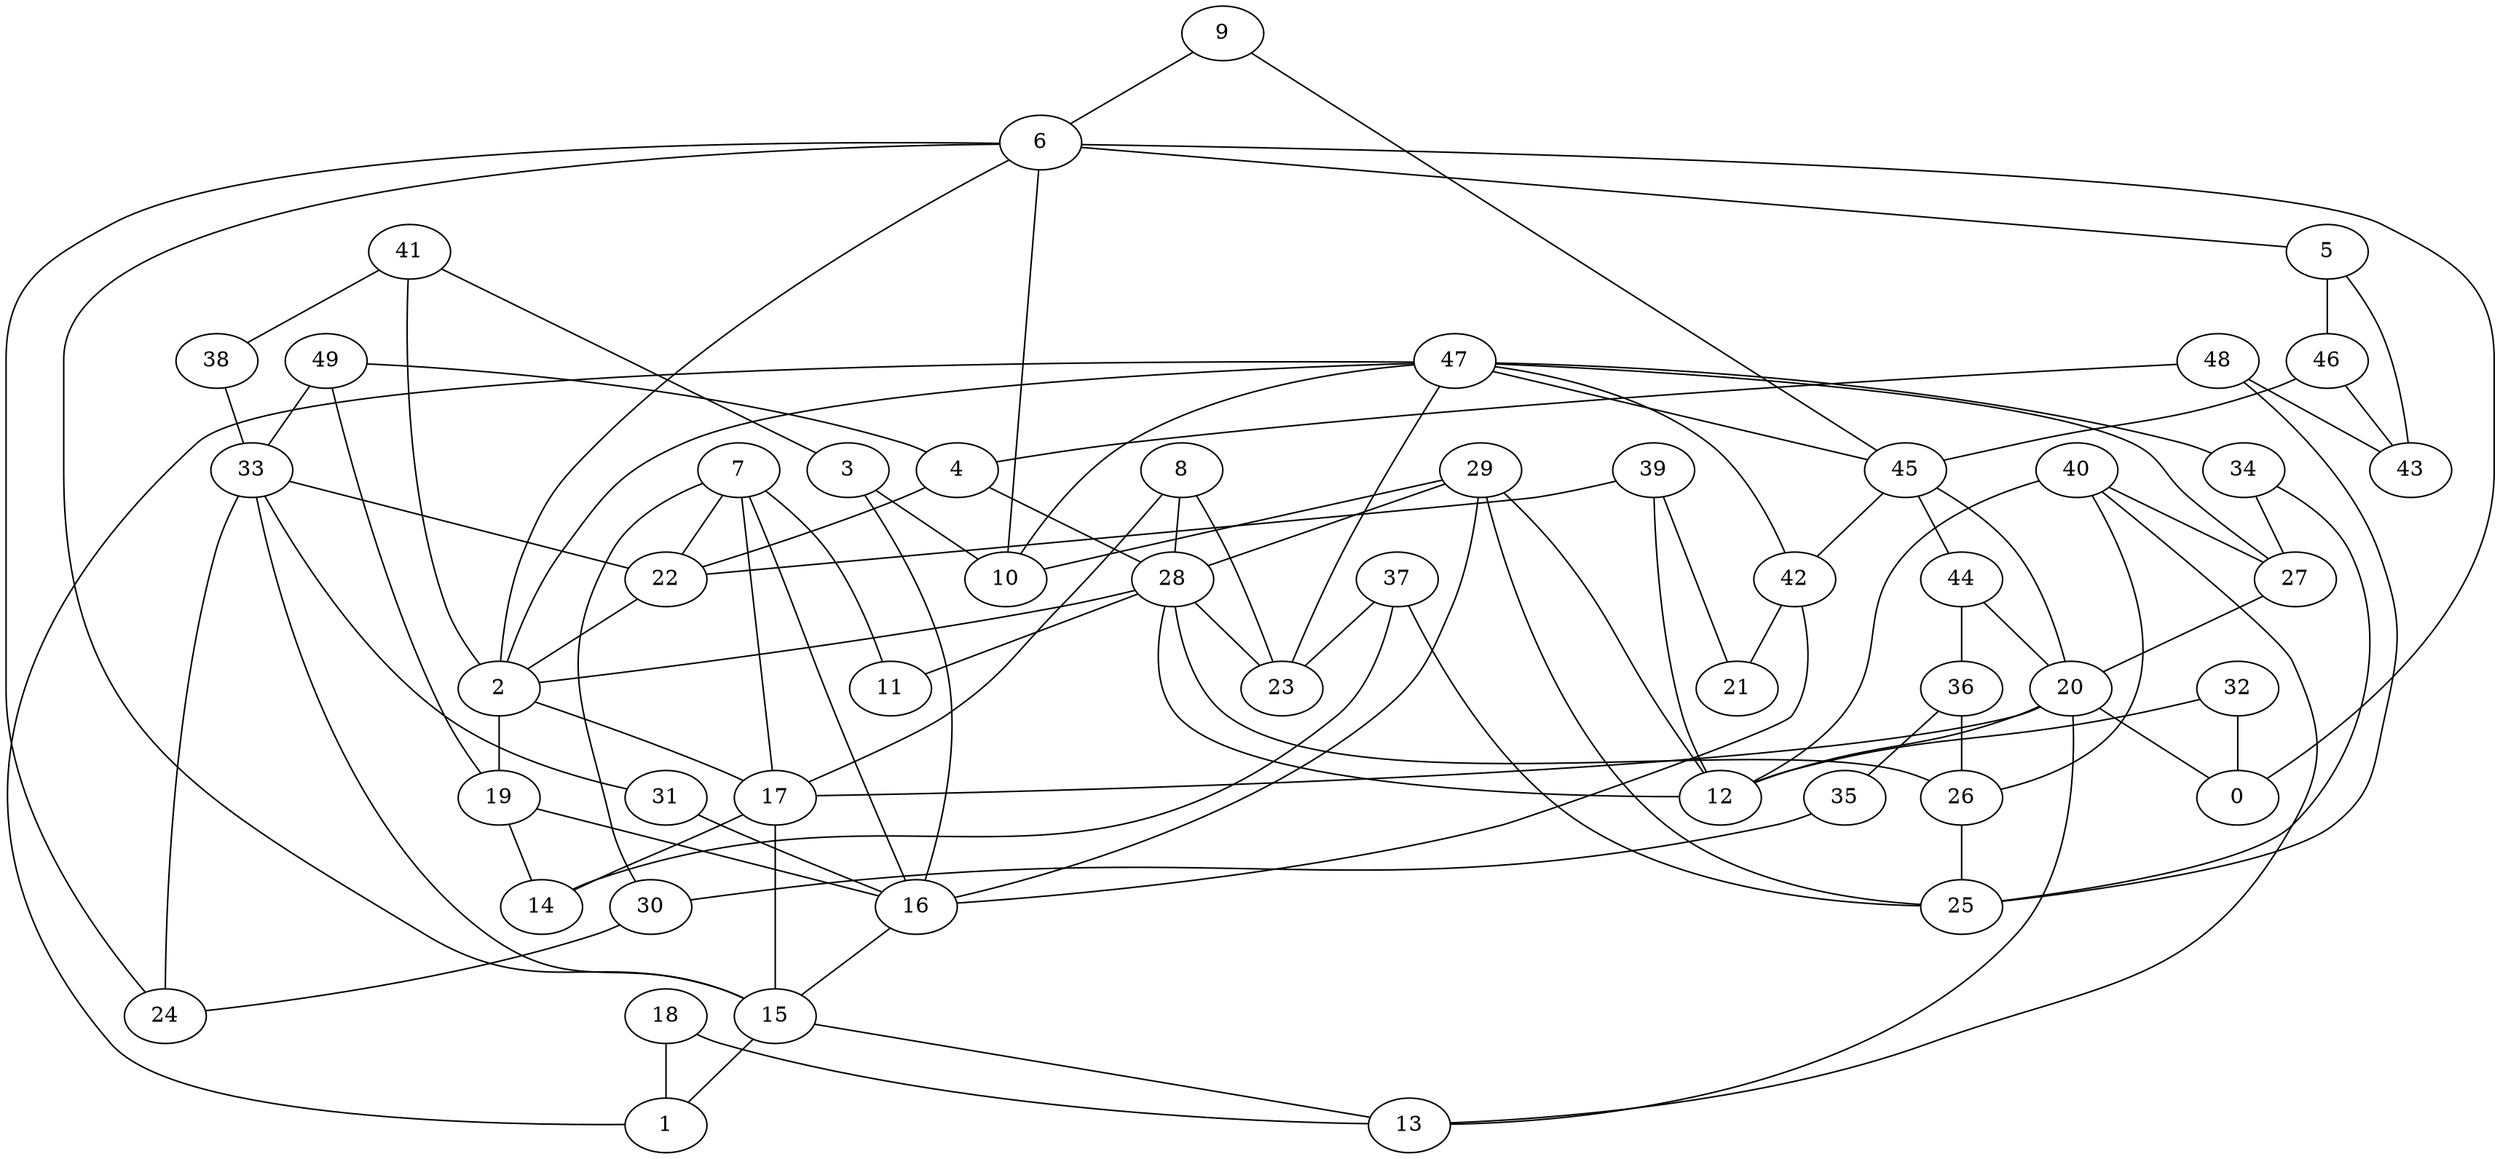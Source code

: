 digraph GG_graph {

subgraph G_graph {
edge [color = black]
"31" -> "16" [dir = none]
"22" -> "2" [dir = none]
"39" -> "21" [dir = none]
"39" -> "12" [dir = none]
"39" -> "22" [dir = none]
"2" -> "19" [dir = none]
"2" -> "17" [dir = none]
"8" -> "23" [dir = none]
"8" -> "17" [dir = none]
"8" -> "28" [dir = none]
"15" -> "13" [dir = none]
"15" -> "1" [dir = none]
"32" -> "0" [dir = none]
"32" -> "12" [dir = none]
"26" -> "25" [dir = none]
"7" -> "16" [dir = none]
"7" -> "30" [dir = none]
"7" -> "22" [dir = none]
"7" -> "11" [dir = none]
"7" -> "17" [dir = none]
"40" -> "27" [dir = none]
"40" -> "12" [dir = none]
"40" -> "26" [dir = none]
"40" -> "13" [dir = none]
"17" -> "15" [dir = none]
"17" -> "14" [dir = none]
"16" -> "15" [dir = none]
"47" -> "27" [dir = none]
"47" -> "45" [dir = none]
"47" -> "2" [dir = none]
"47" -> "1" [dir = none]
"47" -> "34" [dir = none]
"47" -> "42" [dir = none]
"47" -> "10" [dir = none]
"47" -> "23" [dir = none]
"4" -> "22" [dir = none]
"4" -> "28" [dir = none]
"19" -> "14" [dir = none]
"19" -> "16" [dir = none]
"35" -> "30" [dir = none]
"49" -> "33" [dir = none]
"49" -> "19" [dir = none]
"49" -> "4" [dir = none]
"42" -> "16" [dir = none]
"42" -> "21" [dir = none]
"48" -> "25" [dir = none]
"48" -> "43" [dir = none]
"48" -> "4" [dir = none]
"18" -> "13" [dir = none]
"18" -> "1" [dir = none]
"9" -> "45" [dir = none]
"9" -> "6" [dir = none]
"36" -> "35" [dir = none]
"36" -> "26" [dir = none]
"46" -> "45" [dir = none]
"46" -> "43" [dir = none]
"41" -> "38" [dir = none]
"41" -> "2" [dir = none]
"41" -> "3" [dir = none]
"28" -> "11" [dir = none]
"28" -> "12" [dir = none]
"28" -> "26" [dir = none]
"28" -> "2" [dir = none]
"33" -> "15" [dir = none]
"33" -> "22" [dir = none]
"33" -> "24" [dir = none]
"33" -> "31" [dir = none]
"38" -> "33" [dir = none]
"20" -> "0" [dir = none]
"20" -> "12" [dir = none]
"20" -> "17" [dir = none]
"20" -> "13" [dir = none]
"29" -> "10" [dir = none]
"29" -> "25" [dir = none]
"29" -> "16" [dir = none]
"29" -> "28" [dir = none]
"29" -> "12" [dir = none]
"37" -> "25" [dir = none]
"37" -> "23" [dir = none]
"37" -> "14" [dir = none]
"34" -> "25" [dir = none]
"34" -> "27" [dir = none]
"5" -> "46" [dir = none]
"5" -> "43" [dir = none]
"3" -> "16" [dir = none]
"3" -> "10" [dir = none]
"30" -> "24" [dir = none]
"6" -> "24" [dir = none]
"6" -> "2" [dir = none]
"6" -> "10" [dir = none]
"6" -> "15" [dir = none]
"6" -> "0" [dir = none]
"6" -> "5" [dir = none]
"45" -> "20" [dir = none]
"45" -> "42" [dir = none]
"45" -> "44" [dir = none]
"44" -> "36" [dir = none]
"44" -> "20" [dir = none]
"28" -> "23" [dir = none]
"27" -> "20" [dir = none]
}

}
